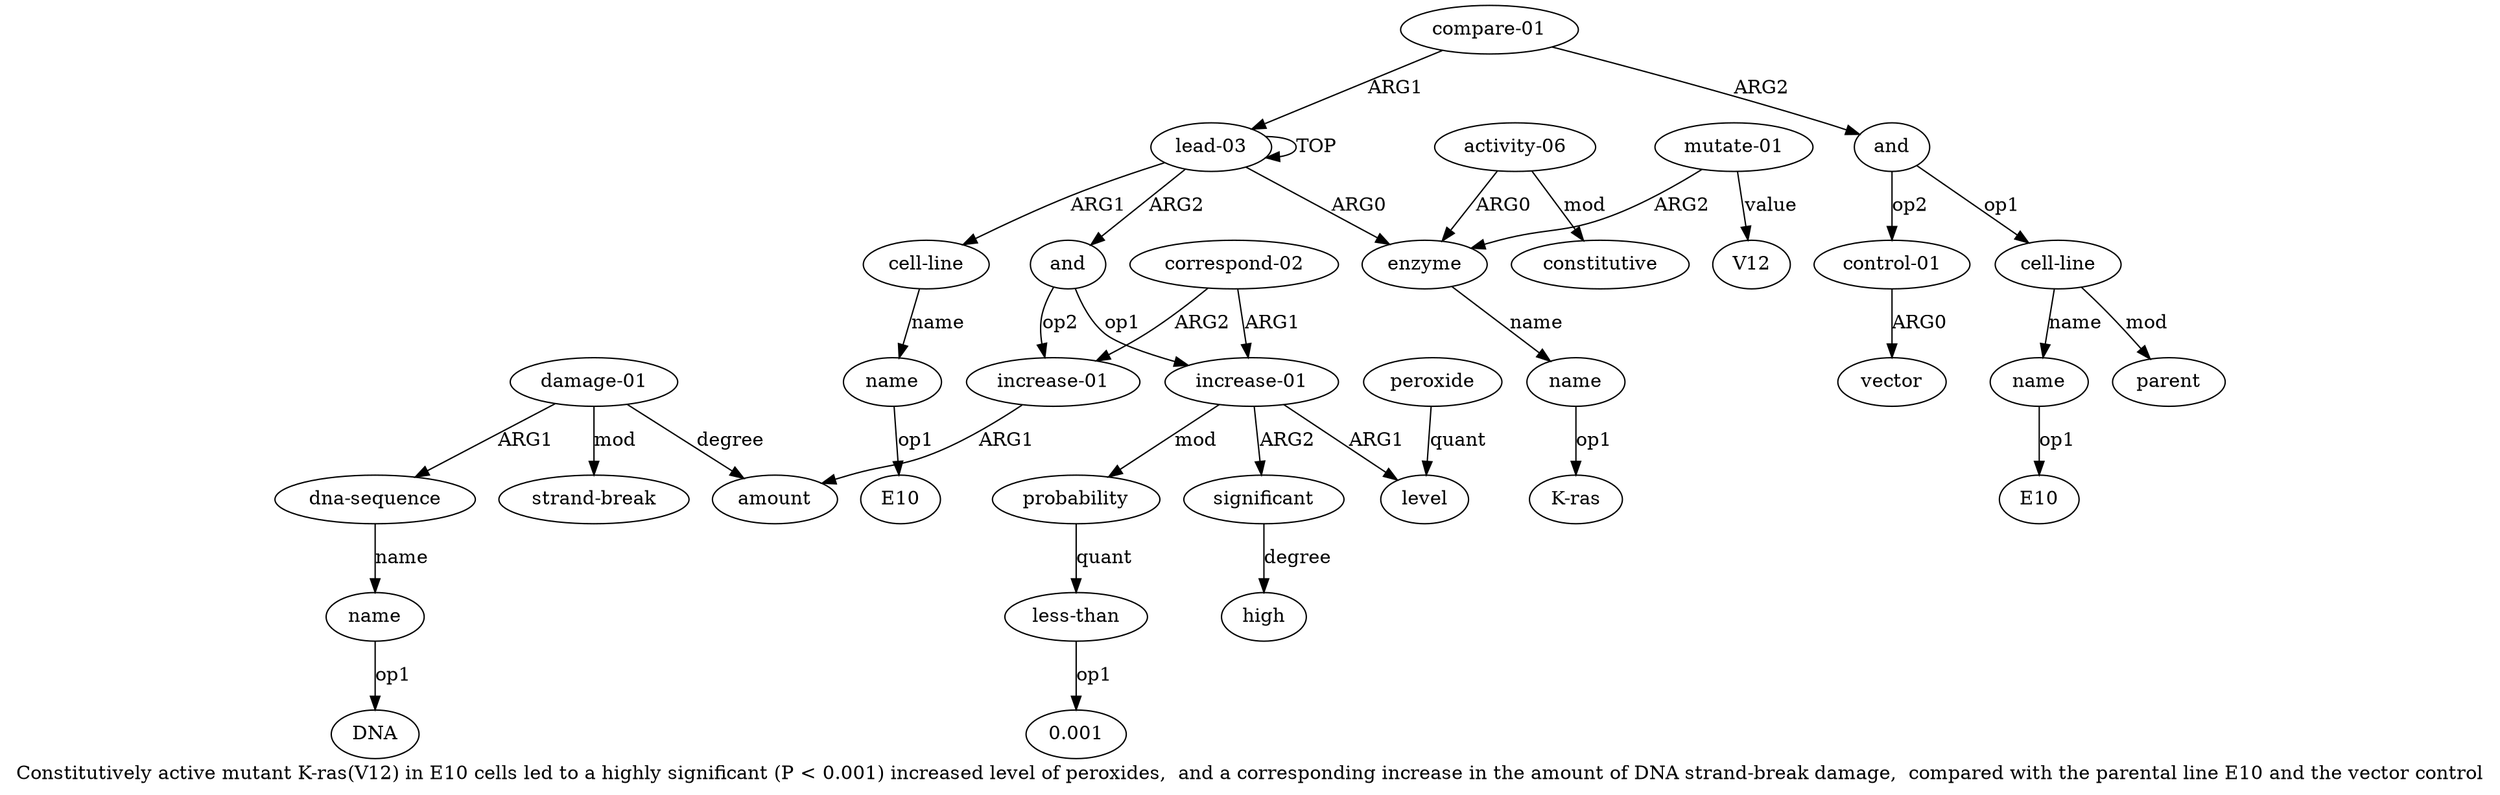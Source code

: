 digraph  {
	graph [label="Constitutively active mutant K-ras(V12) in E10 cells led to a highly significant (P < 0.001) increased level of peroxides,  and \
a corresponding increase in the amount of DNA strand-break damage,  compared with the parental line E10 and the vector control"];
	node [label="\N"];
	a20	 [color=black,
		gold_ind=20,
		gold_label=name,
		label=name,
		test_ind=20,
		test_label=name];
	"a20 DNA"	 [color=black,
		gold_ind=-1,
		gold_label=DNA,
		label=DNA,
		test_ind=-1,
		test_label=DNA];
	a20 -> "a20 DNA" [key=0,
	color=black,
	gold_label=op1,
	label=op1,
	test_label=op1];
a21 [color=black,
	gold_ind=21,
	gold_label="strand-break",
	label="strand-break",
	test_ind=21,
	test_label="strand-break"];
a22 [color=black,
	gold_ind=22,
	gold_label="correspond-02",
	label="correspond-02",
	test_ind=22,
	test_label="correspond-02"];
a16 [color=black,
	gold_ind=16,
	gold_label="increase-01",
	label="increase-01",
	test_ind=16,
	test_label="increase-01"];
a22 -> a16 [key=0,
color=black,
gold_label=ARG2,
label=ARG2,
test_label=ARG2];
a9 [color=black,
gold_ind=9,
gold_label="increase-01",
label="increase-01",
test_ind=9,
test_label="increase-01"];
a22 -> a9 [key=0,
color=black,
gold_label=ARG1,
label=ARG1,
test_label=ARG1];
a23 [color=black,
gold_ind=23,
gold_label="compare-01",
label="compare-01",
test_ind=23,
test_label="compare-01"];
a24 [color=black,
gold_ind=24,
gold_label=and,
label=and,
test_ind=24,
test_label=and];
a23 -> a24 [key=0,
color=black,
gold_label=ARG2,
label=ARG2,
test_label=ARG2];
a0 [color=black,
gold_ind=0,
gold_label="lead-03",
label="lead-03",
test_ind=0,
test_label="lead-03"];
a23 -> a0 [key=0,
color=black,
gold_label=ARG1,
label=ARG1,
test_label=ARG1];
a25 [color=black,
gold_ind=25,
gold_label="cell-line",
label="cell-line",
test_ind=25,
test_label="cell-line"];
a24 -> a25 [key=0,
color=black,
gold_label=op1,
label=op1,
test_label=op1];
a28 [color=black,
gold_ind=28,
gold_label="control-01",
label="control-01",
test_ind=28,
test_label="control-01"];
a24 -> a28 [key=0,
color=black,
gold_label=op2,
label=op2,
test_label=op2];
a26 [color=black,
gold_ind=26,
gold_label=name,
label=name,
test_ind=26,
test_label=name];
a25 -> a26 [key=0,
color=black,
gold_label=name,
label=name,
test_label=name];
a27 [color=black,
gold_ind=27,
gold_label=parent,
label=parent,
test_ind=27,
test_label=parent];
a25 -> a27 [key=0,
color=black,
gold_label=mod,
label=mod,
test_label=mod];
"a26 E10" [color=black,
gold_ind=-1,
gold_label=E10,
label=E10,
test_ind=-1,
test_label=E10];
a26 -> "a26 E10" [key=0,
color=black,
gold_label=op1,
label=op1,
test_label=op1];
a29 [color=black,
gold_ind=29,
gold_label=vector,
label=vector,
test_ind=29,
test_label=vector];
a28 -> a29 [key=0,
color=black,
gold_label=ARG0,
label=ARG0,
test_label=ARG0];
"a15 0.001" [color=black,
gold_ind=-1,
gold_label=0.001,
label=0.001,
test_ind=-1,
test_label=0.001];
"a2 K-ras" [color=black,
gold_ind=-1,
gold_label="K-ras",
label="K-ras",
test_ind=-1,
test_label="K-ras"];
"a5 V12" [color=black,
gold_ind=-1,
gold_label=V12,
label=V12,
test_ind=-1,
test_label=V12];
"a7 E10" [color=black,
gold_ind=-1,
gold_label=E10,
label=E10,
test_ind=-1,
test_label=E10];
a15 [color=black,
gold_ind=15,
gold_label="less-than",
label="less-than",
test_ind=15,
test_label="less-than"];
a15 -> "a15 0.001" [key=0,
color=black,
gold_label=op1,
label=op1,
test_label=op1];
a14 [color=black,
gold_ind=14,
gold_label=probability,
label=probability,
test_ind=14,
test_label=probability];
a14 -> a15 [key=0,
color=black,
gold_label=quant,
label=quant,
test_label=quant];
a17 [color=black,
gold_ind=17,
gold_label=amount,
label=amount,
test_ind=17,
test_label=amount];
a16 -> a17 [key=0,
color=black,
gold_label=ARG1,
label=ARG1,
test_label=ARG1];
a11 [color=black,
gold_ind=11,
gold_label=peroxide,
label=peroxide,
test_ind=11,
test_label=peroxide];
a10 [color=black,
gold_ind=10,
gold_label=level,
label=level,
test_ind=10,
test_label=level];
a11 -> a10 [key=0,
color=black,
gold_label=quant,
label=quant,
test_label=quant];
a13 [color=black,
gold_ind=13,
gold_label=high,
label=high,
test_ind=13,
test_label=high];
a12 [color=black,
gold_ind=12,
gold_label=significant,
label=significant,
test_ind=12,
test_label=significant];
a12 -> a13 [key=0,
color=black,
gold_label=degree,
label=degree,
test_label=degree];
a19 [color=black,
gold_ind=19,
gold_label="dna-sequence",
label="dna-sequence",
test_ind=19,
test_label="dna-sequence"];
a19 -> a20 [key=0,
color=black,
gold_label=name,
label=name,
test_label=name];
a18 [color=black,
gold_ind=18,
gold_label="damage-01",
label="damage-01",
test_ind=18,
test_label="damage-01"];
a18 -> a21 [key=0,
color=black,
gold_label=mod,
label=mod,
test_label=mod];
a18 -> a17 [key=0,
color=black,
gold_label=degree,
label=degree,
test_label=degree];
a18 -> a19 [key=0,
color=black,
gold_label=ARG1,
label=ARG1,
test_label=ARG1];
a1 [color=black,
gold_ind=1,
gold_label=enzyme,
label=enzyme,
test_ind=1,
test_label=enzyme];
a2 [color=black,
gold_ind=2,
gold_label=name,
label=name,
test_ind=2,
test_label=name];
a1 -> a2 [key=0,
color=black,
gold_label=name,
label=name,
test_label=name];
a0 -> a1 [key=0,
color=black,
gold_label=ARG0,
label=ARG0,
test_label=ARG0];
a0 -> a0 [key=0,
color=black,
gold_label=TOP,
label=TOP,
test_label=TOP];
a6 [color=black,
gold_ind=6,
gold_label="cell-line",
label="cell-line",
test_ind=6,
test_label="cell-line"];
a0 -> a6 [key=0,
color=black,
gold_label=ARG1,
label=ARG1,
test_label=ARG1];
a8 [color=black,
gold_ind=8,
gold_label=and,
label=and,
test_ind=8,
test_label=and];
a0 -> a8 [key=0,
color=black,
gold_label=ARG2,
label=ARG2,
test_label=ARG2];
a3 [color=black,
gold_ind=3,
gold_label="activity-06",
label="activity-06",
test_ind=3,
test_label="activity-06"];
a3 -> a1 [key=0,
color=black,
gold_label=ARG0,
label=ARG0,
test_label=ARG0];
a4 [color=black,
gold_ind=4,
gold_label=constitutive,
label=constitutive,
test_ind=4,
test_label=constitutive];
a3 -> a4 [key=0,
color=black,
gold_label=mod,
label=mod,
test_label=mod];
a2 -> "a2 K-ras" [key=0,
color=black,
gold_label=op1,
label=op1,
test_label=op1];
a5 [color=black,
gold_ind=5,
gold_label="mutate-01",
label="mutate-01",
test_ind=5,
test_label="mutate-01"];
a5 -> "a5 V12" [key=0,
color=black,
gold_label=value,
label=value,
test_label=value];
a5 -> a1 [key=0,
color=black,
gold_label=ARG2,
label=ARG2,
test_label=ARG2];
a7 [color=black,
gold_ind=7,
gold_label=name,
label=name,
test_ind=7,
test_label=name];
a7 -> "a7 E10" [key=0,
color=black,
gold_label=op1,
label=op1,
test_label=op1];
a6 -> a7 [key=0,
color=black,
gold_label=name,
label=name,
test_label=name];
a9 -> a14 [key=0,
color=black,
gold_label=mod,
label=mod,
test_label=mod];
a9 -> a10 [key=0,
color=black,
gold_label=ARG1,
label=ARG1,
test_label=ARG1];
a9 -> a12 [key=0,
color=black,
gold_label=ARG2,
label=ARG2,
test_label=ARG2];
a8 -> a16 [key=0,
color=black,
gold_label=op2,
label=op2,
test_label=op2];
a8 -> a9 [key=0,
color=black,
gold_label=op1,
label=op1,
test_label=op1];
}
